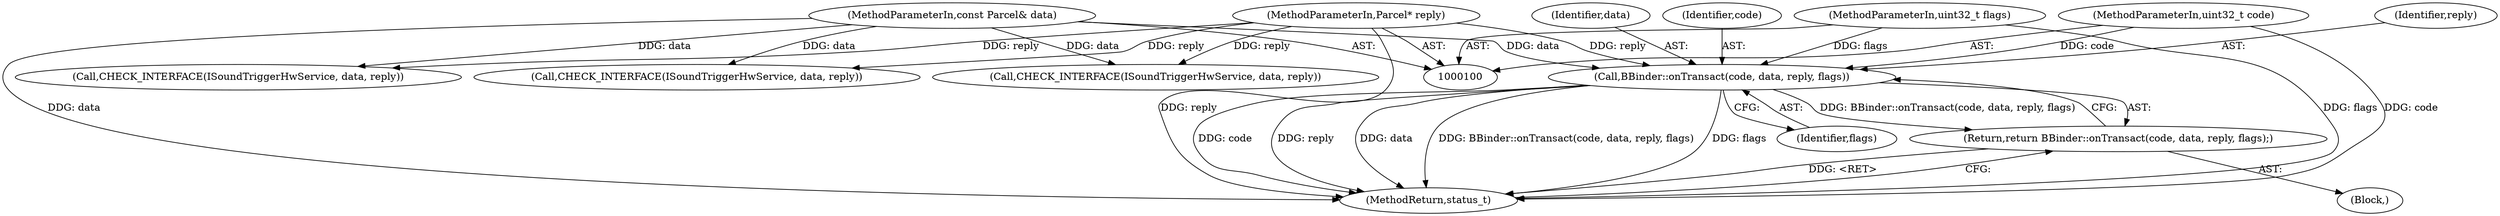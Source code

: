 digraph "0_Android_b9096dc@pointer" {
"1000252" [label="(Call,BBinder::onTransact(code, data, reply, flags))"];
"1000101" [label="(MethodParameterIn,uint32_t code)"];
"1000102" [label="(MethodParameterIn,const Parcel& data)"];
"1000103" [label="(MethodParameterIn,Parcel* reply)"];
"1000104" [label="(MethodParameterIn,uint32_t flags)"];
"1000251" [label="(Return,return BBinder::onTransact(code, data, reply, flags);)"];
"1000256" [label="(Identifier,flags)"];
"1000103" [label="(MethodParameterIn,Parcel* reply)"];
"1000257" [label="(MethodReturn,status_t)"];
"1000102" [label="(MethodParameterIn,const Parcel& data)"];
"1000251" [label="(Return,return BBinder::onTransact(code, data, reply, flags);)"];
"1000104" [label="(MethodParameterIn,uint32_t flags)"];
"1000111" [label="(Call,CHECK_INTERFACE(ISoundTriggerHwService, data, reply))"];
"1000255" [label="(Identifier,reply)"];
"1000101" [label="(MethodParameterIn,uint32_t code)"];
"1000108" [label="(Block,)"];
"1000252" [label="(Call,BBinder::onTransact(code, data, reply, flags))"];
"1000254" [label="(Identifier,data)"];
"1000238" [label="(Call,CHECK_INTERFACE(ISoundTriggerHwService, data, reply))"];
"1000191" [label="(Call,CHECK_INTERFACE(ISoundTriggerHwService, data, reply))"];
"1000253" [label="(Identifier,code)"];
"1000252" -> "1000251"  [label="AST: "];
"1000252" -> "1000256"  [label="CFG: "];
"1000253" -> "1000252"  [label="AST: "];
"1000254" -> "1000252"  [label="AST: "];
"1000255" -> "1000252"  [label="AST: "];
"1000256" -> "1000252"  [label="AST: "];
"1000251" -> "1000252"  [label="CFG: "];
"1000252" -> "1000257"  [label="DDG: code"];
"1000252" -> "1000257"  [label="DDG: reply"];
"1000252" -> "1000257"  [label="DDG: data"];
"1000252" -> "1000257"  [label="DDG: BBinder::onTransact(code, data, reply, flags)"];
"1000252" -> "1000257"  [label="DDG: flags"];
"1000252" -> "1000251"  [label="DDG: BBinder::onTransact(code, data, reply, flags)"];
"1000101" -> "1000252"  [label="DDG: code"];
"1000102" -> "1000252"  [label="DDG: data"];
"1000103" -> "1000252"  [label="DDG: reply"];
"1000104" -> "1000252"  [label="DDG: flags"];
"1000101" -> "1000100"  [label="AST: "];
"1000101" -> "1000257"  [label="DDG: code"];
"1000102" -> "1000100"  [label="AST: "];
"1000102" -> "1000257"  [label="DDG: data"];
"1000102" -> "1000111"  [label="DDG: data"];
"1000102" -> "1000191"  [label="DDG: data"];
"1000102" -> "1000238"  [label="DDG: data"];
"1000103" -> "1000100"  [label="AST: "];
"1000103" -> "1000257"  [label="DDG: reply"];
"1000103" -> "1000111"  [label="DDG: reply"];
"1000103" -> "1000191"  [label="DDG: reply"];
"1000103" -> "1000238"  [label="DDG: reply"];
"1000104" -> "1000100"  [label="AST: "];
"1000104" -> "1000257"  [label="DDG: flags"];
"1000251" -> "1000108"  [label="AST: "];
"1000257" -> "1000251"  [label="CFG: "];
"1000251" -> "1000257"  [label="DDG: <RET>"];
}
